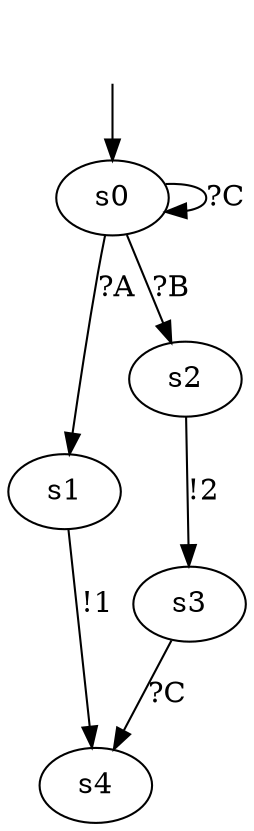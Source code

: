 digraph learnedModel {
s0 [label=s0];
s1 [label=s1];
s2 [label=s2];
s3 [label=s3];
s4 [label=s4];


s0 -> s1  [label="?A"];
s0 -> s2  [label="?B"];
s0 -> s0  [label="?C"];
s2 -> s3  [label="!2"];
s3 -> s4  [label="?C"];
s1 -> s4  [label="!1"];

__start0 [label="", shape=none];
__start0 -> s0  [label=""];
}
